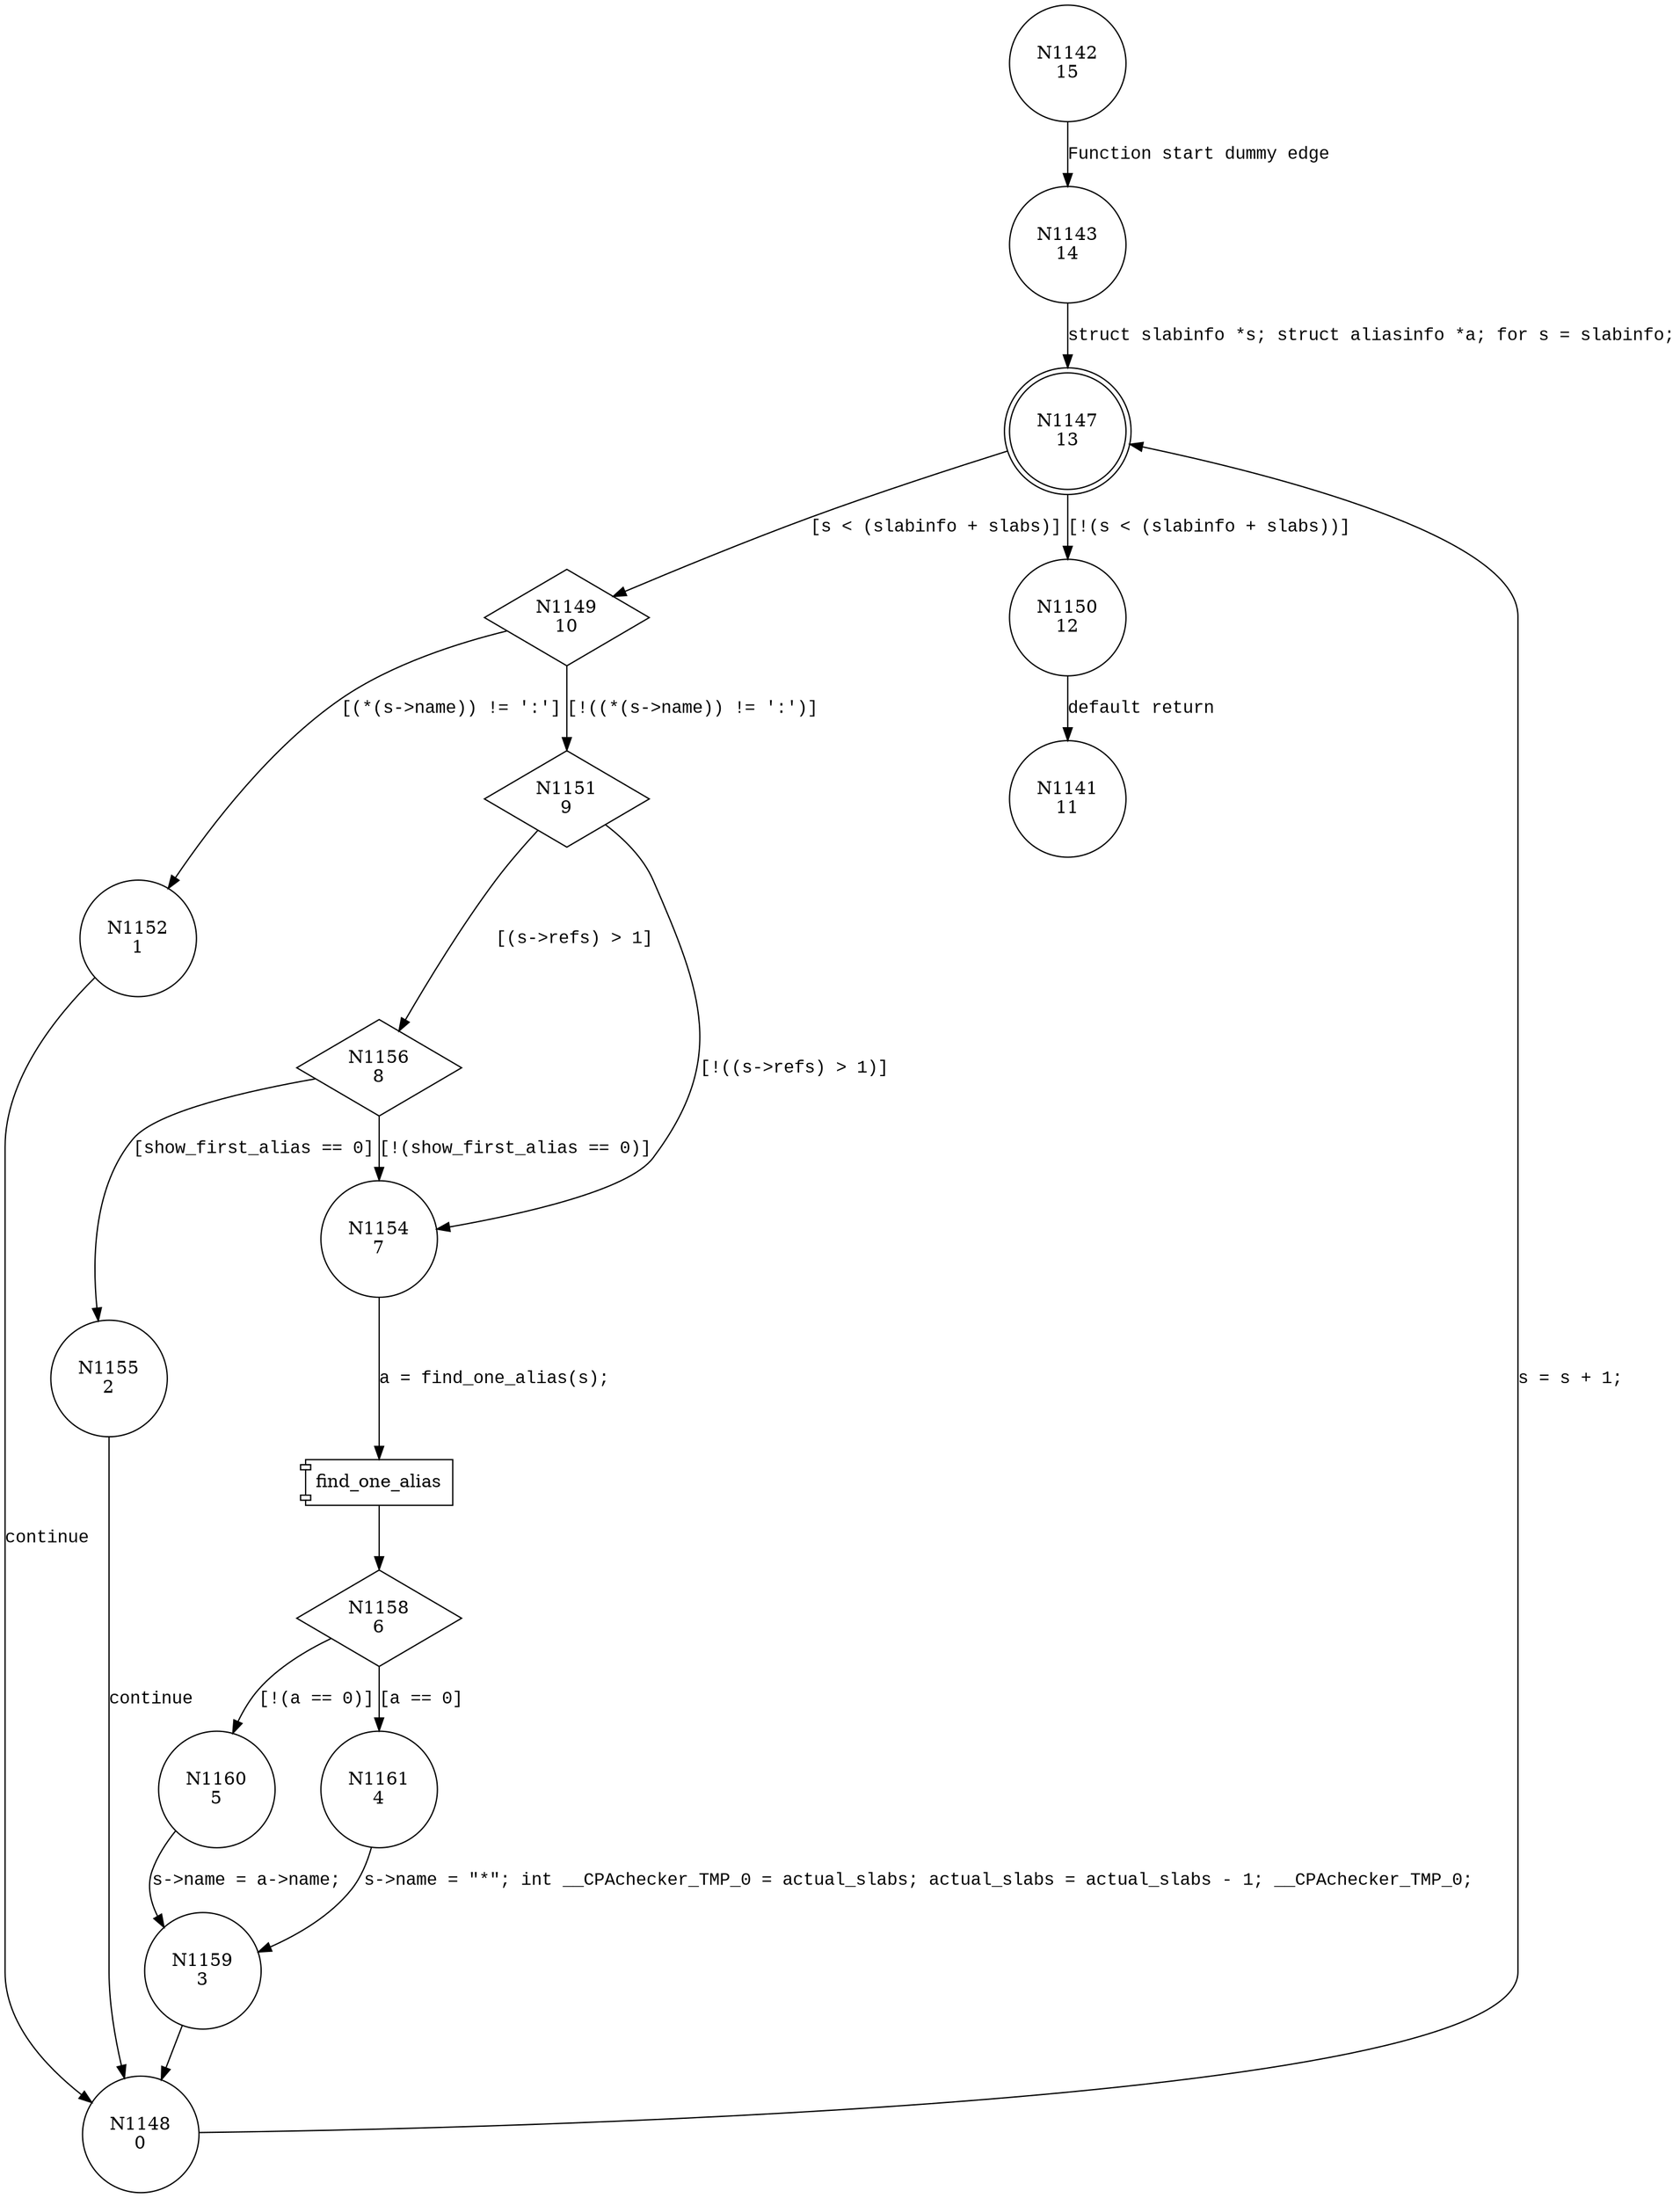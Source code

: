 digraph rename_slabs {
1142 [shape="circle" label="N1142\n15"]
1143 [shape="circle" label="N1143\n14"]
1147 [shape="doublecircle" label="N1147\n13"]
1149 [shape="diamond" label="N1149\n10"]
1150 [shape="circle" label="N1150\n12"]
1152 [shape="circle" label="N1152\n1"]
1151 [shape="diamond" label="N1151\n9"]
1156 [shape="diamond" label="N1156\n8"]
1154 [shape="circle" label="N1154\n7"]
1158 [shape="diamond" label="N1158\n6"]
1161 [shape="circle" label="N1161\n4"]
1160 [shape="circle" label="N1160\n5"]
1159 [shape="circle" label="N1159\n3"]
1148 [shape="circle" label="N1148\n0"]
1155 [shape="circle" label="N1155\n2"]
1141 [shape="circle" label="N1141\n11"]
1142 -> 1143 [label="Function start dummy edge" fontname="Courier New"]
1147 -> 1149 [label="[s < (slabinfo + slabs)]" fontname="Courier New"]
1147 -> 1150 [label="[!(s < (slabinfo + slabs))]" fontname="Courier New"]
1149 -> 1152 [label="[(*(s->name)) != ':']" fontname="Courier New"]
1149 -> 1151 [label="[!((*(s->name)) != ':')]" fontname="Courier New"]
1151 -> 1156 [label="[(s->refs) > 1]" fontname="Courier New"]
1151 -> 1154 [label="[!((s->refs) > 1)]" fontname="Courier New"]
100082 [shape="component" label="find_one_alias"]
1154 -> 100082 [label="a = find_one_alias(s);" fontname="Courier New"]
100082 -> 1158 [label="" fontname="Courier New"]
1158 -> 1161 [label="[a == 0]" fontname="Courier New"]
1158 -> 1160 [label="[!(a == 0)]" fontname="Courier New"]
1159 -> 1148 [label="" fontname="Courier New"]
1148 -> 1147 [label="s = s + 1;" fontname="Courier New"]
1156 -> 1155 [label="[show_first_alias == 0]" fontname="Courier New"]
1156 -> 1154 [label="[!(show_first_alias == 0)]" fontname="Courier New"]
1152 -> 1148 [label="continue" fontname="Courier New"]
1143 -> 1147 [label="struct slabinfo *s; struct aliasinfo *a; for s = slabinfo;" fontname="Courier New"]
1150 -> 1141 [label="default return" fontname="Courier New"]
1160 -> 1159 [label="s->name = a->name; " fontname="Courier New"]
1161 -> 1159 [label="s->name = \"*\"; int __CPAchecker_TMP_0 = actual_slabs; actual_slabs = actual_slabs - 1; __CPAchecker_TMP_0; " fontname="Courier New"]
1155 -> 1148 [label="continue" fontname="Courier New"]
}